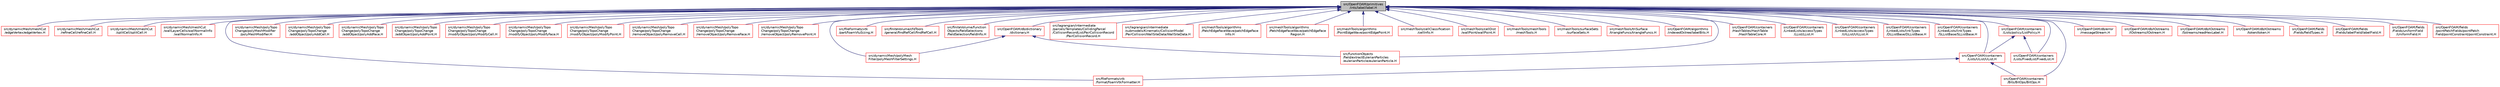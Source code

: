 digraph "src/OpenFOAM/primitives/ints/label/label.H"
{
  bgcolor="transparent";
  edge [fontname="Helvetica",fontsize="10",labelfontname="Helvetica",labelfontsize="10"];
  node [fontname="Helvetica",fontsize="10",shape=record];
  Node1 [label="src/OpenFOAM/primitives\l/ints/label/label.H",height=0.2,width=0.4,color="black", fillcolor="grey75", style="filled" fontcolor="black"];
  Node1 -> Node2 [dir="back",color="midnightblue",fontsize="10",style="solid",fontname="Helvetica"];
  Node2 [label="src/dynamicMesh/meshCut\l/edgeVertex/edgeVertex.H",height=0.2,width=0.4,color="red",URL="$edgeVertex_8H.html"];
  Node1 -> Node3 [dir="back",color="midnightblue",fontsize="10",style="solid",fontname="Helvetica"];
  Node3 [label="src/dynamicMesh/meshCut\l/refineCell/refineCell.H",height=0.2,width=0.4,color="red",URL="$refineCell_8H.html"];
  Node1 -> Node4 [dir="back",color="midnightblue",fontsize="10",style="solid",fontname="Helvetica"];
  Node4 [label="src/dynamicMesh/meshCut\l/splitCell/splitCell.H",height=0.2,width=0.4,color="red",URL="$splitCell_8H.html"];
  Node1 -> Node5 [dir="back",color="midnightblue",fontsize="10",style="solid",fontname="Helvetica"];
  Node5 [label="src/dynamicMesh/meshCut\l/wallLayerCells/wallNormalInfo\l/wallNormalInfo.H",height=0.2,width=0.4,color="red",URL="$wallNormalInfo_8H.html"];
  Node1 -> Node6 [dir="back",color="midnightblue",fontsize="10",style="solid",fontname="Helvetica"];
  Node6 [label="src/dynamicMesh/polyMesh\lFilter/polyMeshFilterSettings.H",height=0.2,width=0.4,color="red",URL="$polyMeshFilterSettings_8H.html"];
  Node1 -> Node7 [dir="back",color="midnightblue",fontsize="10",style="solid",fontname="Helvetica"];
  Node7 [label="src/dynamicMesh/polyTopo\lChange/polyMeshModifier\l/polyMeshModifier.H",height=0.2,width=0.4,color="red",URL="$polyMeshModifier_8H.html"];
  Node1 -> Node8 [dir="back",color="midnightblue",fontsize="10",style="solid",fontname="Helvetica"];
  Node8 [label="src/dynamicMesh/polyTopo\lChange/polyTopoChange\l/addObject/polyAddCell.H",height=0.2,width=0.4,color="red",URL="$polyAddCell_8H.html"];
  Node1 -> Node9 [dir="back",color="midnightblue",fontsize="10",style="solid",fontname="Helvetica"];
  Node9 [label="src/dynamicMesh/polyTopo\lChange/polyTopoChange\l/addObject/polyAddFace.H",height=0.2,width=0.4,color="red",URL="$polyAddFace_8H.html"];
  Node1 -> Node10 [dir="back",color="midnightblue",fontsize="10",style="solid",fontname="Helvetica"];
  Node10 [label="src/dynamicMesh/polyTopo\lChange/polyTopoChange\l/addObject/polyAddPoint.H",height=0.2,width=0.4,color="red",URL="$polyAddPoint_8H.html"];
  Node1 -> Node11 [dir="back",color="midnightblue",fontsize="10",style="solid",fontname="Helvetica"];
  Node11 [label="src/dynamicMesh/polyTopo\lChange/polyTopoChange\l/modifyObject/polyModifyCell.H",height=0.2,width=0.4,color="red",URL="$polyModifyCell_8H.html"];
  Node1 -> Node12 [dir="back",color="midnightblue",fontsize="10",style="solid",fontname="Helvetica"];
  Node12 [label="src/dynamicMesh/polyTopo\lChange/polyTopoChange\l/modifyObject/polyModifyFace.H",height=0.2,width=0.4,color="red",URL="$polyModifyFace_8H.html"];
  Node1 -> Node13 [dir="back",color="midnightblue",fontsize="10",style="solid",fontname="Helvetica"];
  Node13 [label="src/dynamicMesh/polyTopo\lChange/polyTopoChange\l/modifyObject/polyModifyPoint.H",height=0.2,width=0.4,color="red",URL="$polyModifyPoint_8H.html"];
  Node1 -> Node14 [dir="back",color="midnightblue",fontsize="10",style="solid",fontname="Helvetica"];
  Node14 [label="src/dynamicMesh/polyTopo\lChange/polyTopoChange\l/removeObject/polyRemoveCell.H",height=0.2,width=0.4,color="red",URL="$polyRemoveCell_8H.html"];
  Node1 -> Node15 [dir="back",color="midnightblue",fontsize="10",style="solid",fontname="Helvetica"];
  Node15 [label="src/dynamicMesh/polyTopo\lChange/polyTopoChange\l/removeObject/polyRemoveFace.H",height=0.2,width=0.4,color="red",URL="$polyRemoveFace_8H.html"];
  Node1 -> Node16 [dir="back",color="midnightblue",fontsize="10",style="solid",fontname="Helvetica"];
  Node16 [label="src/dynamicMesh/polyTopo\lChange/polyTopoChange\l/removeObject/polyRemovePoint.H",height=0.2,width=0.4,color="red",URL="$polyRemovePoint_8H.html"];
  Node1 -> Node17 [dir="back",color="midnightblue",fontsize="10",style="solid",fontname="Helvetica"];
  Node17 [label="src/fileFormats/vtk\l/format/foamVtkFormatter.H",height=0.2,width=0.4,color="red",URL="$foamVtkFormatter_8H.html"];
  Node1 -> Node18 [dir="back",color="midnightblue",fontsize="10",style="solid",fontname="Helvetica"];
  Node18 [label="src/fileFormats/vtk\l/part/foamVtuSizing.H",height=0.2,width=0.4,color="red",URL="$foamVtuSizing_8H.html"];
  Node1 -> Node19 [dir="back",color="midnightblue",fontsize="10",style="solid",fontname="Helvetica"];
  Node19 [label="src/finiteVolume/cfdTools\l/general/findRefCell/findRefCell.H",height=0.2,width=0.4,color="red",URL="$findRefCell_8H.html",tooltip="Find the reference cell nearest (in index) to the given cell but which is not on a cyclic..."];
  Node1 -> Node20 [dir="back",color="midnightblue",fontsize="10",style="solid",fontname="Helvetica"];
  Node20 [label="src/finiteVolume/function\lObjects/fieldSelections\l/fieldSelection/fieldInfo.H",height=0.2,width=0.4,color="red",URL="$fieldInfo_8H.html"];
  Node1 -> Node21 [dir="back",color="midnightblue",fontsize="10",style="solid",fontname="Helvetica"];
  Node21 [label="src/functionObjects\l/field/extractEulerianParticles\l/eulerianParticle/eulerianParticle.H",height=0.2,width=0.4,color="red",URL="$eulerianParticle_8H.html"];
  Node1 -> Node22 [dir="back",color="midnightblue",fontsize="10",style="solid",fontname="Helvetica"];
  Node22 [label="src/lagrangian/intermediate\l/parcels/Templates/CollidingParcel\l/CollisionRecordList/PairCollisionRecord\l/PairCollisionRecord.H",height=0.2,width=0.4,color="red",URL="$PairCollisionRecord_8H.html"];
  Node1 -> Node23 [dir="back",color="midnightblue",fontsize="10",style="solid",fontname="Helvetica"];
  Node23 [label="src/lagrangian/intermediate\l/submodels/Kinematic/CollisionModel\l/PairCollision/WallSiteData/WallSiteData.H",height=0.2,width=0.4,color="red",URL="$WallSiteData_8H.html"];
  Node1 -> Node24 [dir="back",color="midnightblue",fontsize="10",style="solid",fontname="Helvetica"];
  Node24 [label="src/meshTools/algorithms\l/PatchEdgeFaceWave/patchEdgeFace\lInfo.H",height=0.2,width=0.4,color="red",URL="$patchEdgeFaceInfo_8H.html"];
  Node1 -> Node25 [dir="back",color="midnightblue",fontsize="10",style="solid",fontname="Helvetica"];
  Node25 [label="src/meshTools/algorithms\l/PatchEdgeFaceWave/patchEdgeFace\lRegion.H",height=0.2,width=0.4,color="red",URL="$patchEdgeFaceRegion_8H.html"];
  Node1 -> Node26 [dir="back",color="midnightblue",fontsize="10",style="solid",fontname="Helvetica"];
  Node26 [label="src/meshTools/algorithms\l/PointEdgeWave/pointEdgePoint.H",height=0.2,width=0.4,color="red",URL="$pointEdgePoint_8H.html"];
  Node1 -> Node27 [dir="back",color="midnightblue",fontsize="10",style="solid",fontname="Helvetica"];
  Node27 [label="src/meshTools/cellClassification\l/cellInfo.H",height=0.2,width=0.4,color="red",URL="$cellInfo_8H.html"];
  Node1 -> Node28 [dir="back",color="midnightblue",fontsize="10",style="solid",fontname="Helvetica"];
  Node28 [label="src/meshTools/cellDist\l/wallPoint/wallPoint.H",height=0.2,width=0.4,color="red",URL="$wallPoint_8H.html"];
  Node1 -> Node29 [dir="back",color="midnightblue",fontsize="10",style="solid",fontname="Helvetica"];
  Node29 [label="src/meshTools/meshTools\l/meshTools.H",height=0.2,width=0.4,color="red",URL="$meshTools_8H.html"];
  Node1 -> Node30 [dir="back",color="midnightblue",fontsize="10",style="solid",fontname="Helvetica"];
  Node30 [label="src/meshTools/surfaceSets\l/surfaceSets.H",height=0.2,width=0.4,color="red",URL="$surfaceSets_8H.html"];
  Node1 -> Node31 [dir="back",color="midnightblue",fontsize="10",style="solid",fontname="Helvetica"];
  Node31 [label="src/meshTools/triSurface\l/triangleFuncs/triangleFuncs.H",height=0.2,width=0.4,color="red",URL="$triangleFuncs_8H.html"];
  Node1 -> Node32 [dir="back",color="midnightblue",fontsize="10",style="solid",fontname="Helvetica"];
  Node32 [label="src/OpenFOAM/algorithms\l/indexedOctree/labelBits.H",height=0.2,width=0.4,color="red",URL="$labelBits_8H.html"];
  Node1 -> Node33 [dir="back",color="midnightblue",fontsize="10",style="solid",fontname="Helvetica"];
  Node33 [label="src/OpenFOAM/containers\l/Bits/BitOps/BitOps.H",height=0.2,width=0.4,color="red",URL="$BitOps_8H.html"];
  Node1 -> Node34 [dir="back",color="midnightblue",fontsize="10",style="solid",fontname="Helvetica"];
  Node34 [label="src/OpenFOAM/containers\l/HashTables/HashTable\l/HashTableCore.H",height=0.2,width=0.4,color="red",URL="$HashTableCore_8H.html"];
  Node1 -> Node35 [dir="back",color="midnightblue",fontsize="10",style="solid",fontname="Helvetica"];
  Node35 [label="src/OpenFOAM/containers\l/LinkedLists/accessTypes\l/LList/LList.H",height=0.2,width=0.4,color="red",URL="$LList_8H.html"];
  Node1 -> Node36 [dir="back",color="midnightblue",fontsize="10",style="solid",fontname="Helvetica"];
  Node36 [label="src/OpenFOAM/containers\l/LinkedLists/accessTypes\l/UILList/UILList.H",height=0.2,width=0.4,color="red",URL="$UILList_8H.html"];
  Node1 -> Node37 [dir="back",color="midnightblue",fontsize="10",style="solid",fontname="Helvetica"];
  Node37 [label="src/OpenFOAM/containers\l/LinkedLists/linkTypes\l/DLListBase/DLListBase.H",height=0.2,width=0.4,color="red",URL="$DLListBase_8H.html"];
  Node1 -> Node38 [dir="back",color="midnightblue",fontsize="10",style="solid",fontname="Helvetica"];
  Node38 [label="src/OpenFOAM/containers\l/LinkedLists/linkTypes\l/SLListBase/SLListBase.H",height=0.2,width=0.4,color="red",URL="$SLListBase_8H.html"];
  Node1 -> Node39 [dir="back",color="midnightblue",fontsize="10",style="solid",fontname="Helvetica"];
  Node39 [label="src/OpenFOAM/containers\l/Lists/FixedList/FixedList.H",height=0.2,width=0.4,color="red",URL="$FixedList_8H.html"];
  Node1 -> Node40 [dir="back",color="midnightblue",fontsize="10",style="solid",fontname="Helvetica"];
  Node40 [label="src/OpenFOAM/containers\l/Lists/policy/ListPolicy.H",height=0.2,width=0.4,color="red",URL="$ListPolicy_8H.html"];
  Node40 -> Node39 [dir="back",color="midnightblue",fontsize="10",style="solid",fontname="Helvetica"];
  Node40 -> Node41 [dir="back",color="midnightblue",fontsize="10",style="solid",fontname="Helvetica"];
  Node41 [label="src/OpenFOAM/containers\l/Lists/UList/UList.H",height=0.2,width=0.4,color="red",URL="$UList_8H.html"];
  Node41 -> Node17 [dir="back",color="midnightblue",fontsize="10",style="solid",fontname="Helvetica"];
  Node41 -> Node33 [dir="back",color="midnightblue",fontsize="10",style="solid",fontname="Helvetica"];
  Node1 -> Node41 [dir="back",color="midnightblue",fontsize="10",style="solid",fontname="Helvetica"];
  Node1 -> Node42 [dir="back",color="midnightblue",fontsize="10",style="solid",fontname="Helvetica"];
  Node42 [label="src/OpenFOAM/db/dictionary\l/dictionary.H",height=0.2,width=0.4,color="red",URL="$dictionary_8H.html"];
  Node42 -> Node6 [dir="back",color="midnightblue",fontsize="10",style="solid",fontname="Helvetica"];
  Node42 -> Node21 [dir="back",color="midnightblue",fontsize="10",style="solid",fontname="Helvetica"];
  Node1 -> Node43 [dir="back",color="midnightblue",fontsize="10",style="solid",fontname="Helvetica"];
  Node43 [label="src/OpenFOAM/db/error\l/messageStream.H",height=0.2,width=0.4,color="red",URL="$messageStream_8H.html"];
  Node1 -> Node44 [dir="back",color="midnightblue",fontsize="10",style="solid",fontname="Helvetica"];
  Node44 [label="src/OpenFOAM/db/IOstreams\l/IOstreams/IOstream.H",height=0.2,width=0.4,color="red",URL="$IOstream_8H.html"];
  Node1 -> Node45 [dir="back",color="midnightblue",fontsize="10",style="solid",fontname="Helvetica"];
  Node45 [label="src/OpenFOAM/db/IOstreams\l/Sstreams/readHexLabel.H",height=0.2,width=0.4,color="red",URL="$readHexLabel_8H.html",tooltip="Read a hex label from an input stream. "];
  Node1 -> Node46 [dir="back",color="midnightblue",fontsize="10",style="solid",fontname="Helvetica"];
  Node46 [label="src/OpenFOAM/db/IOstreams\l/token/token.H",height=0.2,width=0.4,color="red",URL="$token_8H.html"];
  Node1 -> Node47 [dir="back",color="midnightblue",fontsize="10",style="solid",fontname="Helvetica"];
  Node47 [label="src/OpenFOAM/fields\l/Fields/fieldTypes.H",height=0.2,width=0.4,color="red",URL="$fieldTypes_8H.html",tooltip="Header files for all the primitive types that Fields are instantiated for. "];
  Node1 -> Node48 [dir="back",color="midnightblue",fontsize="10",style="solid",fontname="Helvetica"];
  Node48 [label="src/OpenFOAM/fields\l/Fields/labelField/labelField.H",height=0.2,width=0.4,color="red",URL="$labelField_8H.html"];
  Node1 -> Node49 [dir="back",color="midnightblue",fontsize="10",style="solid",fontname="Helvetica"];
  Node49 [label="src/OpenFOAM/fields\l/Fields/uniformField\l/UniformField.H",height=0.2,width=0.4,color="red",URL="$UniformField_8H.html"];
  Node1 -> Node50 [dir="back",color="midnightblue",fontsize="10",style="solid",fontname="Helvetica"];
  Node50 [label="src/OpenFOAM/fields\l/pointPatchFields/pointPatch\lField/pointConstraint/pointConstraint.H",height=0.2,width=0.4,color="red",URL="$pointConstraint_8H.html"];
}
